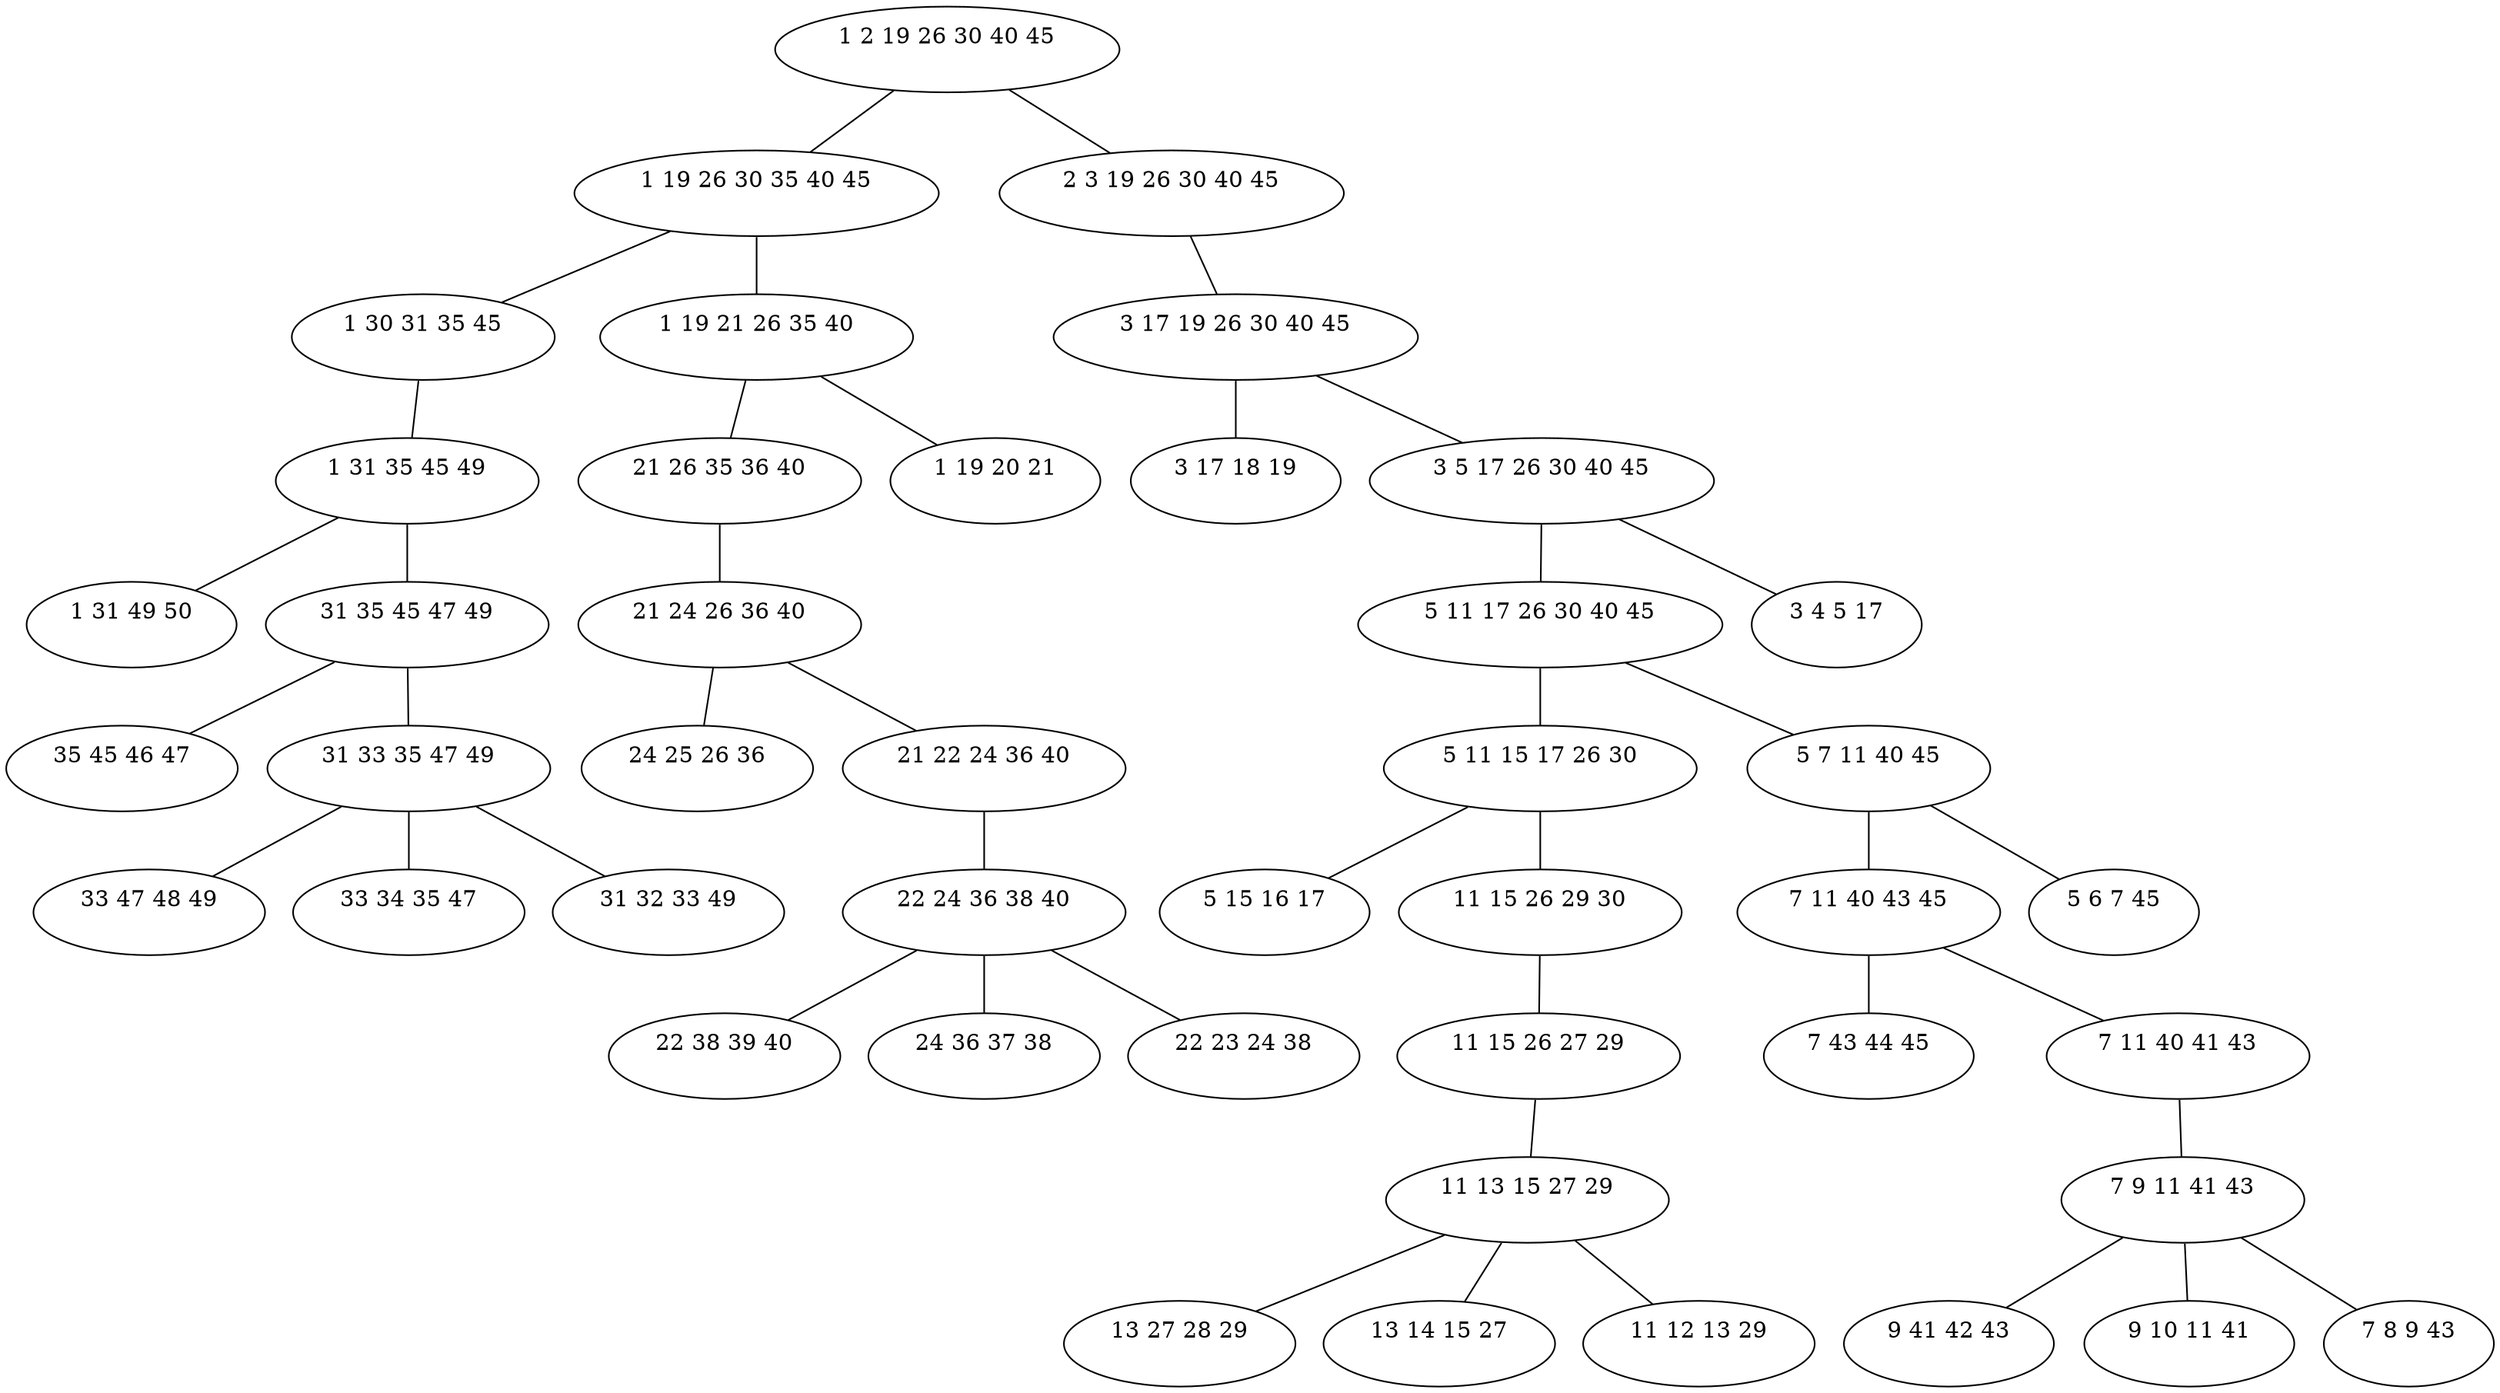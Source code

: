 graph G {

	bag0 [label="1 2 19 26 30 40 45
 "]
	bag1 [label="1 19 26 30 35 40 45
 "]
	bag2 [label="1 30 31 35 45
 "]
	bag3 [label="1 31 35 45 49
 "]
	bag4 [label="1 31 49 50
 "]
	bag5 [label="31 35 45 47 49
 "]
	bag6 [label="35 45 46 47
 "]
	bag7 [label="31 33 35 47 49
 "]
	bag8 [label="33 47 48 49
 "]
	bag9 [label="33 34 35 47
 "]
	bag10 [label="31 32 33 49
 "]
	bag11 [label="1 19 21 26 35 40
 "]
	bag12 [label="21 26 35 36 40
 "]
	bag13 [label="21 24 26 36 40
 "]
	bag14 [label="24 25 26 36
 "]
	bag15 [label="21 22 24 36 40
 "]
	bag16 [label="22 24 36 38 40
 "]
	bag17 [label="22 38 39 40
 "]
	bag18 [label="24 36 37 38
 "]
	bag19 [label="22 23 24 38
 "]
	bag20 [label="1 19 20 21
 "]
	bag21 [label="2 3 19 26 30 40 45
 "]
	bag22 [label="3 17 19 26 30 40 45
 "]
	bag23 [label="3 17 18 19
 "]
	bag24 [label="3 5 17 26 30 40 45
 "]
	bag25 [label="5 11 17 26 30 40 45
 "]
	bag26 [label="5 11 15 17 26 30
 "]
	bag27 [label="5 15 16 17
 "]
	bag28 [label="11 15 26 29 30
 "]
	bag29 [label="11 15 26 27 29
 "]
	bag30 [label="11 13 15 27 29
 "]
	bag31 [label="13 27 28 29
 "]
	bag32 [label="13 14 15 27
 "]
	bag33 [label="11 12 13 29
 "]
	bag34 [label="5 7 11 40 45
 "]
	bag35 [label="7 11 40 43 45
 "]
	bag36 [label="7 43 44 45
 "]
	bag37 [label="7 11 40 41 43
 "]
	bag38 [label="7 9 11 41 43
 "]
	bag39 [label="9 41 42 43
 "]
	bag40 [label="9 10 11 41
 "]
	bag41 [label="7 8 9 43
 "]
	bag42 [label="5 6 7 45
 "]
	bag43 [label="3 4 5 17
 "]

	bag0 -- bag1
	bag0 -- bag21
	bag1 -- bag2
	bag1 -- bag11
	bag2 -- bag3
	bag3 -- bag4
	bag3 -- bag5
	bag5 -- bag6
	bag5 -- bag7
	bag7 -- bag8
	bag7 -- bag9
	bag7 -- bag10
	bag11 -- bag12
	bag11 -- bag20
	bag12 -- bag13
	bag13 -- bag14
	bag13 -- bag15
	bag15 -- bag16
	bag16 -- bag17
	bag16 -- bag18
	bag16 -- bag19
	bag21 -- bag22
	bag22 -- bag23
	bag22 -- bag24
	bag24 -- bag25
	bag24 -- bag43
	bag25 -- bag26
	bag25 -- bag34
	bag26 -- bag27
	bag26 -- bag28
	bag28 -- bag29
	bag29 -- bag30
	bag30 -- bag31
	bag30 -- bag32
	bag30 -- bag33
	bag34 -- bag35
	bag34 -- bag42
	bag35 -- bag36
	bag35 -- bag37
	bag37 -- bag38
	bag38 -- bag39
	bag38 -- bag40
	bag38 -- bag41

}